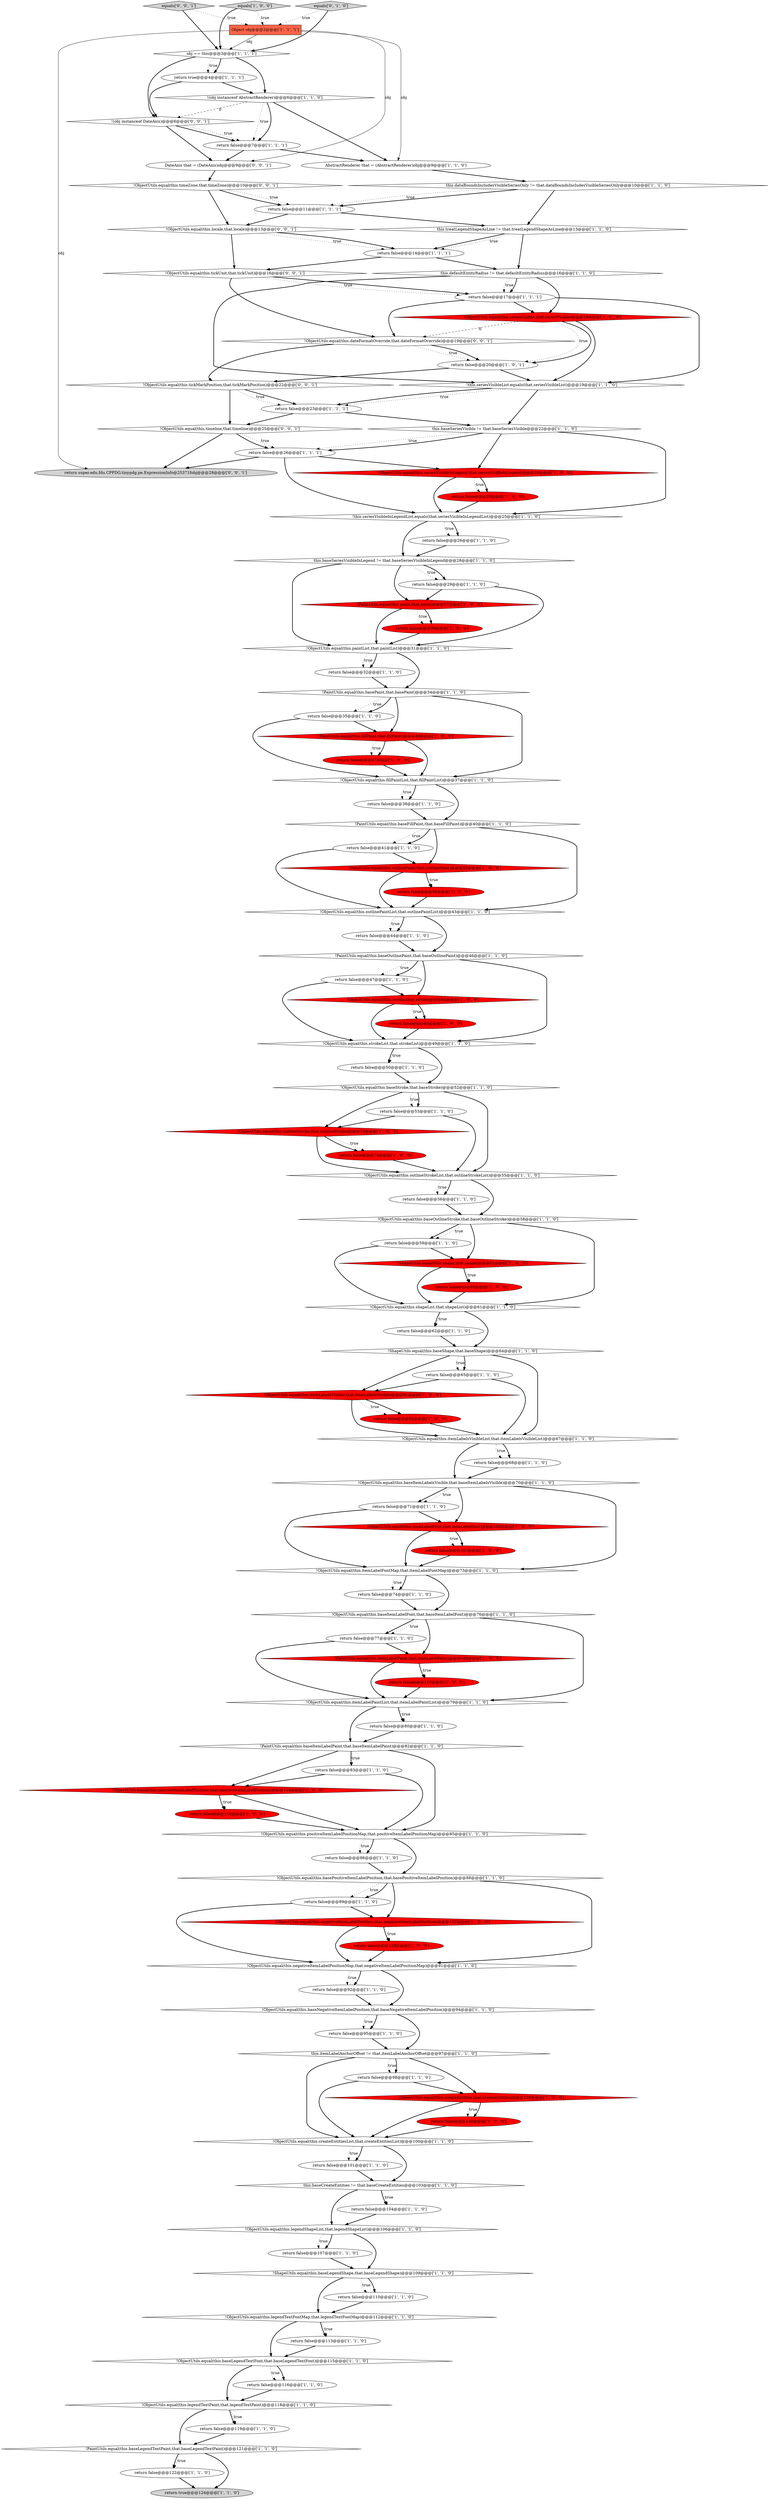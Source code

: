 digraph {
77 [style = filled, label = "return false@@@20@@@['1', '0', '1']", fillcolor = white, shape = ellipse image = "AAA0AAABBB1BBB"];
63 [style = filled, label = "this.baseCreateEntities != that.baseCreateEntities@@@103@@@['1', '1', '0']", fillcolor = white, shape = diamond image = "AAA0AAABBB1BBB"];
61 [style = filled, label = "!ObjectUtils.equal(this.itemLabelsVisibleList,that.itemLabelsVisibleList)@@@67@@@['1', '1', '0']", fillcolor = white, shape = diamond image = "AAA0AAABBB1BBB"];
44 [style = filled, label = "return false@@@77@@@['1', '1', '0']", fillcolor = white, shape = ellipse image = "AAA0AAABBB1BBB"];
75 [style = filled, label = "return false@@@7@@@['1', '1', '1']", fillcolor = white, shape = ellipse image = "AAA0AAABBB1BBB"];
83 [style = filled, label = "return false@@@74@@@['1', '0', '0']", fillcolor = red, shape = ellipse image = "AAA1AAABBB1BBB"];
30 [style = filled, label = "return false@@@38@@@['1', '1', '0']", fillcolor = white, shape = ellipse image = "AAA0AAABBB1BBB"];
24 [style = filled, label = "this.treatLegendShapeAsLine != that.treatLegendShapeAsLine@@@13@@@['1', '1', '0']", fillcolor = white, shape = diamond image = "AAA0AAABBB1BBB"];
17 [style = filled, label = "!ObjectUtils.equal(this.positiveItemLabelPosition,that.positiveItemLabelPosition)@@@118@@@['1', '0', '0']", fillcolor = red, shape = diamond image = "AAA1AAABBB1BBB"];
67 [style = filled, label = "return false@@@101@@@['1', '1', '0']", fillcolor = white, shape = ellipse image = "AAA0AAABBB1BBB"];
5 [style = filled, label = "return false@@@56@@@['1', '0', '0']", fillcolor = red, shape = ellipse image = "AAA1AAABBB1BBB"];
56 [style = filled, label = "!ShapeUtils.equal(this.baseLegendShape,that.baseLegendShape)@@@109@@@['1', '1', '0']", fillcolor = white, shape = diamond image = "AAA0AAABBB1BBB"];
19 [style = filled, label = "return false@@@128@@@['1', '0', '0']", fillcolor = red, shape = ellipse image = "AAA1AAABBB1BBB"];
50 [style = filled, label = "!PaintUtils.equal(this.baseItemLabelPaint,that.baseItemLabelPaint)@@@82@@@['1', '1', '0']", fillcolor = white, shape = diamond image = "AAA0AAABBB1BBB"];
20 [style = filled, label = "return false@@@95@@@['1', '1', '0']", fillcolor = white, shape = ellipse image = "AAA0AAABBB1BBB"];
15 [style = filled, label = "!(obj instanceof AbstractRenderer)@@@6@@@['1', '1', '0']", fillcolor = white, shape = diamond image = "AAA0AAABBB1BBB"];
38 [style = filled, label = "!this.seriesVisibleInLegendList.equals(that.seriesVisibleInLegendList)@@@25@@@['1', '1', '0']", fillcolor = white, shape = diamond image = "AAA0AAABBB1BBB"];
84 [style = filled, label = "return false@@@71@@@['1', '1', '0']", fillcolor = white, shape = ellipse image = "AAA0AAABBB1BBB"];
36 [style = filled, label = "AbstractRenderer that = (AbstractRenderer)obj@@@9@@@['1', '1', '0']", fillcolor = white, shape = ellipse image = "AAA0AAABBB1BBB"];
81 [style = filled, label = "return false@@@59@@@['1', '1', '0']", fillcolor = white, shape = ellipse image = "AAA0AAABBB1BBB"];
97 [style = filled, label = "return false@@@89@@@['1', '1', '0']", fillcolor = white, shape = ellipse image = "AAA0AAABBB1BBB"];
111 [style = filled, label = "return false@@@32@@@['1', '1', '0']", fillcolor = white, shape = ellipse image = "AAA0AAABBB1BBB"];
66 [style = filled, label = "!ObjectUtils.equal(this.outlineStroke,that.outlineStroke)@@@73@@@['1', '0', '0']", fillcolor = red, shape = diamond image = "AAA1AAABBB1BBB"];
121 [style = filled, label = "equals['0', '0', '1']", fillcolor = lightgray, shape = diamond image = "AAA0AAABBB3BBB"];
31 [style = filled, label = "return false@@@92@@@['1', '0', '0']", fillcolor = red, shape = ellipse image = "AAA1AAABBB1BBB"];
103 [style = filled, label = "this.defaultEntityRadius != that.defaultEntityRadius@@@16@@@['1', '1', '0']", fillcolor = white, shape = diamond image = "AAA0AAABBB1BBB"];
60 [style = filled, label = "!ShapeUtils.equal(this.baseShape,that.baseShape)@@@64@@@['1', '1', '0']", fillcolor = white, shape = diamond image = "AAA0AAABBB1BBB"];
29 [style = filled, label = "return false@@@110@@@['1', '0', '0']", fillcolor = red, shape = ellipse image = "AAA1AAABBB1BBB"];
6 [style = filled, label = "this.itemLabelAnchorOffset != that.itemLabelAnchorOffset@@@97@@@['1', '1', '0']", fillcolor = white, shape = diamond image = "AAA0AAABBB1BBB"];
49 [style = filled, label = "return false@@@110@@@['1', '1', '0']", fillcolor = white, shape = ellipse image = "AAA0AAABBB1BBB"];
98 [style = filled, label = "return true@@@124@@@['1', '1', '0']", fillcolor = lightgray, shape = ellipse image = "AAA0AAABBB1BBB"];
37 [style = filled, label = "return false@@@26@@@['1', '1', '1']", fillcolor = white, shape = ellipse image = "AAA0AAABBB1BBB"];
89 [style = filled, label = "!ObjectUtils.equal(this.baseStroke,that.baseStroke)@@@52@@@['1', '1', '0']", fillcolor = white, shape = diamond image = "AAA0AAABBB1BBB"];
105 [style = filled, label = "!ObjectUtils.equal(this.legendTextFontMap,that.legendTextFontMap)@@@112@@@['1', '1', '0']", fillcolor = white, shape = diamond image = "AAA0AAABBB1BBB"];
51 [style = filled, label = "!PaintUtils.equal(this.itemLabelPaint,that.itemLabelPaint)@@@109@@@['1', '0', '0']", fillcolor = red, shape = diamond image = "AAA1AAABBB1BBB"];
2 [style = filled, label = "Object obj@@@2@@@['1', '1', '1']", fillcolor = tomato, shape = box image = "AAA0AAABBB1BBB"];
16 [style = filled, label = "return false@@@44@@@['1', '1', '0']", fillcolor = white, shape = ellipse image = "AAA0AAABBB1BBB"];
25 [style = filled, label = "!PaintUtils.equal(this.outlinePaint,that.outlinePaint)@@@55@@@['1', '0', '0']", fillcolor = red, shape = diamond image = "AAA1AAABBB1BBB"];
43 [style = filled, label = "this.baseSeriesVisibleInLegend != that.baseSeriesVisibleInLegend@@@28@@@['1', '1', '0']", fillcolor = white, shape = diamond image = "AAA0AAABBB1BBB"];
108 [style = filled, label = "!ObjectUtils.equal(this.createEntitiesList,that.createEntitiesList)@@@100@@@['1', '1', '0']", fillcolor = white, shape = diamond image = "AAA0AAABBB1BBB"];
104 [style = filled, label = "return false@@@35@@@['1', '1', '0']", fillcolor = white, shape = ellipse image = "AAA0AAABBB1BBB"];
41 [style = filled, label = "return false@@@104@@@['1', '1', '0']", fillcolor = white, shape = ellipse image = "AAA0AAABBB1BBB"];
85 [style = filled, label = "return false@@@38@@@['1', '0', '0']", fillcolor = red, shape = ellipse image = "AAA1AAABBB1BBB"];
3 [style = filled, label = "return false@@@83@@@['1', '0', '0']", fillcolor = red, shape = ellipse image = "AAA1AAABBB1BBB"];
79 [style = filled, label = "this.dataBoundsIncludesVisibleSeriesOnly != that.dataBoundsIncludesVisibleSeriesOnly@@@10@@@['1', '1', '0']", fillcolor = white, shape = diamond image = "AAA0AAABBB1BBB"];
115 [style = filled, label = "!ObjectUtils.equal(this.tickMarkPosition,that.tickMarkPosition)@@@22@@@['0', '0', '1']", fillcolor = white, shape = diamond image = "AAA0AAABBB3BBB"];
53 [style = filled, label = "return false@@@92@@@['1', '1', '0']", fillcolor = white, shape = ellipse image = "AAA0AAABBB1BBB"];
119 [style = filled, label = "!ObjectUtils.equal(this.dateFormatOverride,that.dateFormatOverride)@@@19@@@['0', '0', '1']", fillcolor = white, shape = diamond image = "AAA0AAABBB3BBB"];
7 [style = filled, label = "return false@@@107@@@['1', '1', '0']", fillcolor = white, shape = ellipse image = "AAA0AAABBB1BBB"];
112 [style = filled, label = "equals['0', '1', '0']", fillcolor = lightgray, shape = diamond image = "AAA0AAABBB2BBB"];
8 [style = filled, label = "obj == this@@@3@@@['1', '1', '1']", fillcolor = white, shape = diamond image = "AAA0AAABBB1BBB"];
78 [style = filled, label = "!ObjectUtils.equal(this.baseLegendTextFont,that.baseLegendTextFont)@@@115@@@['1', '1', '0']", fillcolor = white, shape = diamond image = "AAA0AAABBB1BBB"];
23 [style = filled, label = "!PaintUtils.equal(this.fillPaint,that.fillPaint)@@@46@@@['1', '0', '0']", fillcolor = red, shape = diamond image = "AAA1AAABBB1BBB"];
99 [style = filled, label = "!ObjectUtils.equal(this.paintList,that.paintList)@@@31@@@['1', '1', '0']", fillcolor = white, shape = diamond image = "AAA0AAABBB1BBB"];
21 [style = filled, label = "!ObjectUtils.equal(this.stroke,that.stroke)@@@64@@@['1', '0', '0']", fillcolor = red, shape = diamond image = "AAA1AAABBB1BBB"];
39 [style = filled, label = "!ObjectUtils.equal(this.itemLabelPaintList,that.itemLabelPaintList)@@@79@@@['1', '1', '0']", fillcolor = white, shape = diamond image = "AAA0AAABBB1BBB"];
0 [style = filled, label = "return false@@@14@@@['1', '1', '1']", fillcolor = white, shape = ellipse image = "AAA0AAABBB1BBB"];
86 [style = filled, label = "return false@@@47@@@['1', '1', '0']", fillcolor = white, shape = ellipse image = "AAA0AAABBB1BBB"];
64 [style = filled, label = "!PaintUtils.equal(this.paint,that.paint)@@@37@@@['1', '0', '0']", fillcolor = red, shape = diamond image = "AAA1AAABBB1BBB"];
45 [style = filled, label = "return false@@@98@@@['1', '1', '0']", fillcolor = white, shape = ellipse image = "AAA0AAABBB1BBB"];
101 [style = filled, label = "!ObjectUtils.equal(this.createEntities,that.createEntities)@@@139@@@['1', '0', '0']", fillcolor = red, shape = diamond image = "AAA1AAABBB1BBB"];
62 [style = filled, label = "return false@@@62@@@['1', '1', '0']", fillcolor = white, shape = ellipse image = "AAA0AAABBB1BBB"];
46 [style = filled, label = "this.baseSeriesVisible != that.baseSeriesVisible@@@22@@@['1', '1', '0']", fillcolor = white, shape = diamond image = "AAA0AAABBB1BBB"];
122 [style = filled, label = "!(obj instanceof DateAxis)@@@6@@@['0', '0', '1']", fillcolor = white, shape = diamond image = "AAA0AAABBB3BBB"];
65 [style = filled, label = "return false@@@56@@@['1', '1', '0']", fillcolor = white, shape = ellipse image = "AAA0AAABBB1BBB"];
72 [style = filled, label = "return false@@@29@@@['1', '0', '0']", fillcolor = red, shape = ellipse image = "AAA1AAABBB1BBB"];
13 [style = filled, label = "!ObjectUtils.equal(this.itemLabelsVisible,that.itemLabelsVisible)@@@91@@@['1', '0', '0']", fillcolor = red, shape = diamond image = "AAA1AAABBB1BBB"];
32 [style = filled, label = "!ObjectUtils.equal(this.negativeItemLabelPositionMap,that.negativeItemLabelPositionMap)@@@91@@@['1', '1', '0']", fillcolor = white, shape = diamond image = "AAA0AAABBB1BBB"];
40 [style = filled, label = "return false@@@74@@@['1', '1', '0']", fillcolor = white, shape = ellipse image = "AAA0AAABBB1BBB"];
120 [style = filled, label = "return super.edu.fdu.CPPDG.tinypdg.pe.ExpressionInfo@25371fobj@@@28@@@['0', '0', '1']", fillcolor = lightgray, shape = ellipse image = "AAA0AAABBB3BBB"];
117 [style = filled, label = "!ObjectUtils.equal(this.tickUnit,that.tickUnit)@@@16@@@['0', '0', '1']", fillcolor = white, shape = diamond image = "AAA0AAABBB3BBB"];
22 [style = filled, label = "!this.seriesVisibleList.equals(that.seriesVisibleList)@@@19@@@['1', '1', '0']", fillcolor = white, shape = diamond image = "AAA0AAABBB1BBB"];
57 [style = filled, label = "return false@@@113@@@['1', '1', '0']", fillcolor = white, shape = ellipse image = "AAA0AAABBB1BBB"];
109 [style = filled, label = "return false@@@65@@@['1', '0', '0']", fillcolor = red, shape = ellipse image = "AAA1AAABBB1BBB"];
10 [style = filled, label = "!ObjectUtils.equal(this.legendTextPaint,that.legendTextPaint)@@@118@@@['1', '1', '0']", fillcolor = white, shape = diamond image = "AAA0AAABBB1BBB"];
55 [style = filled, label = "!PaintUtils.equal(this.basePaint,that.basePaint)@@@34@@@['1', '1', '0']", fillcolor = white, shape = diamond image = "AAA0AAABBB1BBB"];
87 [style = filled, label = "return false@@@29@@@['1', '1', '0']", fillcolor = white, shape = ellipse image = "AAA0AAABBB1BBB"];
113 [style = filled, label = "!ObjectUtils.equal(this.timeZone,that.timeZone)@@@10@@@['0', '0', '1']", fillcolor = white, shape = diamond image = "AAA0AAABBB3BBB"];
47 [style = filled, label = "!ObjectUtils.equal(this.baseItemLabelFont,that.baseItemLabelFont)@@@76@@@['1', '1', '0']", fillcolor = white, shape = diamond image = "AAA0AAABBB1BBB"];
88 [style = filled, label = "return false@@@86@@@['1', '1', '0']", fillcolor = white, shape = ellipse image = "AAA0AAABBB1BBB"];
69 [style = filled, label = "return false@@@50@@@['1', '1', '0']", fillcolor = white, shape = ellipse image = "AAA0AAABBB1BBB"];
1 [style = filled, label = "return false@@@116@@@['1', '1', '0']", fillcolor = white, shape = ellipse image = "AAA0AAABBB1BBB"];
18 [style = filled, label = "return false@@@65@@@['1', '1', '0']", fillcolor = white, shape = ellipse image = "AAA0AAABBB1BBB"];
48 [style = filled, label = "!ObjectUtils.equal(this.outlinePaintList,that.outlinePaintList)@@@43@@@['1', '1', '0']", fillcolor = white, shape = diamond image = "AAA0AAABBB1BBB"];
68 [style = filled, label = "return false@@@101@@@['1', '0', '0']", fillcolor = red, shape = ellipse image = "AAA1AAABBB1BBB"];
14 [style = filled, label = "!ObjectUtils.equal(this.fillPaintList,that.fillPaintList)@@@37@@@['1', '1', '0']", fillcolor = white, shape = diamond image = "AAA0AAABBB1BBB"];
35 [style = filled, label = "return false@@@41@@@['1', '1', '0']", fillcolor = white, shape = ellipse image = "AAA0AAABBB1BBB"];
9 [style = filled, label = "!ObjectUtils.equal(this.negativeItemLabelPosition,that.negativeItemLabelPosition)@@@127@@@['1', '0', '0']", fillcolor = red, shape = diamond image = "AAA1AAABBB1BBB"];
70 [style = filled, label = "!ObjectUtils.equal(this.baseOutlineStroke,that.baseOutlineStroke)@@@58@@@['1', '1', '0']", fillcolor = white, shape = diamond image = "AAA0AAABBB1BBB"];
107 [style = filled, label = "!ObjectUtils.equal(this.legendShapeList,that.legendShapeList)@@@106@@@['1', '1', '0']", fillcolor = white, shape = diamond image = "AAA0AAABBB1BBB"];
114 [style = filled, label = "DateAxis that = (DateAxis)obj@@@9@@@['0', '0', '1']", fillcolor = white, shape = ellipse image = "AAA0AAABBB3BBB"];
96 [style = filled, label = "!ObjectUtils.equal(this.itemLabelFont,that.itemLabelFont)@@@100@@@['1', '0', '0']", fillcolor = red, shape = diamond image = "AAA1AAABBB1BBB"];
34 [style = filled, label = "!ObjectUtils.equal(this.itemLabelFontMap,that.itemLabelFontMap)@@@73@@@['1', '1', '0']", fillcolor = white, shape = diamond image = "AAA0AAABBB1BBB"];
28 [style = filled, label = "!PaintUtils.equal(this.baseOutlinePaint,that.baseOutlinePaint)@@@46@@@['1', '1', '0']", fillcolor = white, shape = diamond image = "AAA0AAABBB1BBB"];
76 [style = filled, label = "return false@@@80@@@['1', '1', '0']", fillcolor = white, shape = ellipse image = "AAA0AAABBB1BBB"];
58 [style = filled, label = "return false@@@119@@@['1', '1', '0']", fillcolor = white, shape = ellipse image = "AAA0AAABBB1BBB"];
118 [style = filled, label = "!ObjectUtils.equal(this.locale,that.locale)@@@13@@@['0', '0', '1']", fillcolor = white, shape = diamond image = "AAA0AAABBB3BBB"];
52 [style = filled, label = "return false@@@119@@@['1', '0', '0']", fillcolor = red, shape = ellipse image = "AAA1AAABBB1BBB"];
33 [style = filled, label = "return false@@@17@@@['1', '1', '1']", fillcolor = white, shape = ellipse image = "AAA0AAABBB1BBB"];
100 [style = filled, label = "return false@@@26@@@['1', '1', '0']", fillcolor = white, shape = ellipse image = "AAA0AAABBB1BBB"];
90 [style = filled, label = "!ShapeUtils.equal(this.shape,that.shape)@@@82@@@['1', '0', '0']", fillcolor = red, shape = diamond image = "AAA1AAABBB1BBB"];
54 [style = filled, label = "!ObjectUtils.equal(this.shapeList,that.shapeList)@@@61@@@['1', '1', '0']", fillcolor = white, shape = diamond image = "AAA0AAABBB1BBB"];
102 [style = filled, label = "equals['1', '0', '0']", fillcolor = lightgray, shape = diamond image = "AAA0AAABBB1BBB"];
27 [style = filled, label = "return false@@@11@@@['1', '1', '1']", fillcolor = white, shape = ellipse image = "AAA0AAABBB1BBB"];
95 [style = filled, label = "!ObjectUtils.equal(this.positiveItemLabelPositionMap,that.positiveItemLabelPositionMap)@@@85@@@['1', '1', '0']", fillcolor = white, shape = diamond image = "AAA0AAABBB1BBB"];
91 [style = filled, label = "return false@@@83@@@['1', '1', '0']", fillcolor = white, shape = ellipse image = "AAA0AAABBB1BBB"];
73 [style = filled, label = "return false@@@23@@@['1', '1', '1']", fillcolor = white, shape = ellipse image = "AAA0AAABBB1BBB"];
82 [style = filled, label = "return false@@@122@@@['1', '1', '0']", fillcolor = white, shape = ellipse image = "AAA0AAABBB1BBB"];
80 [style = filled, label = "!ObjectUtils.equal(this.strokeList,that.strokeList)@@@49@@@['1', '1', '0']", fillcolor = white, shape = diamond image = "AAA0AAABBB1BBB"];
93 [style = filled, label = "return false@@@68@@@['1', '1', '0']", fillcolor = white, shape = ellipse image = "AAA0AAABBB1BBB"];
74 [style = filled, label = "!ObjectUtils.equal(this.baseItemLabelsVisible,that.baseItemLabelsVisible)@@@70@@@['1', '1', '0']", fillcolor = white, shape = diamond image = "AAA0AAABBB1BBB"];
12 [style = filled, label = "!PaintUtils.equal(this.baseFillPaint,that.baseFillPaint)@@@40@@@['1', '1', '0']", fillcolor = white, shape = diamond image = "AAA0AAABBB1BBB"];
26 [style = filled, label = "!PaintUtils.equal(this.baseLegendTextPaint,that.baseLegendTextPaint)@@@121@@@['1', '1', '0']", fillcolor = white, shape = diamond image = "AAA0AAABBB1BBB"];
42 [style = filled, label = "return true@@@4@@@['1', '1', '1']", fillcolor = white, shape = ellipse image = "AAA0AAABBB1BBB"];
11 [style = filled, label = "!ObjectUtils.equal(this.seriesVisibleInLegend,that.seriesVisibleInLegend)@@@28@@@['1', '0', '0']", fillcolor = red, shape = diamond image = "AAA1AAABBB1BBB"];
94 [style = filled, label = "!ObjectUtils.equal(this.baseNegativeItemLabelPosition,that.baseNegativeItemLabelPosition)@@@94@@@['1', '1', '0']", fillcolor = white, shape = diamond image = "AAA0AAABBB1BBB"];
59 [style = filled, label = "return false@@@53@@@['1', '1', '0']", fillcolor = white, shape = ellipse image = "AAA0AAABBB1BBB"];
110 [style = filled, label = "!ObjectUtils.equal(this.seriesVisible,that.seriesVisible)@@@19@@@['1', '0', '0']", fillcolor = red, shape = diamond image = "AAA1AAABBB1BBB"];
92 [style = filled, label = "return false@@@47@@@['1', '0', '0']", fillcolor = red, shape = ellipse image = "AAA1AAABBB1BBB"];
4 [style = filled, label = "return false@@@140@@@['1', '0', '0']", fillcolor = red, shape = ellipse image = "AAA1AAABBB1BBB"];
106 [style = filled, label = "!ObjectUtils.equal(this.outlineStrokeList,that.outlineStrokeList)@@@55@@@['1', '1', '0']", fillcolor = white, shape = diamond image = "AAA0AAABBB1BBB"];
116 [style = filled, label = "!ObjectUtils.equal(this.timeline,that.timeline)@@@25@@@['0', '0', '1']", fillcolor = white, shape = diamond image = "AAA0AAABBB3BBB"];
71 [style = filled, label = "!ObjectUtils.equal(this.basePositiveItemLabelPosition,that.basePositiveItemLabelPosition)@@@88@@@['1', '1', '0']", fillcolor = white, shape = diamond image = "AAA0AAABBB1BBB"];
32->53 [style = bold, label=""];
23->92 [style = bold, label=""];
35->48 [style = bold, label=""];
55->104 [style = dotted, label="true"];
46->37 [style = dotted, label="true"];
90->3 [style = dotted, label="true"];
21->80 [style = bold, label=""];
115->73 [style = bold, label=""];
80->69 [style = dotted, label="true"];
33->119 [style = bold, label=""];
37->11 [style = bold, label=""];
17->52 [style = dotted, label="true"];
119->77 [style = dotted, label="true"];
79->27 [style = bold, label=""];
0->117 [style = bold, label=""];
71->9 [style = bold, label=""];
99->55 [style = bold, label=""];
69->89 [style = bold, label=""];
31->61 [style = bold, label=""];
63->107 [style = bold, label=""];
55->14 [style = bold, label=""];
96->34 [style = bold, label=""];
97->9 [style = bold, label=""];
25->48 [style = bold, label=""];
63->41 [style = dotted, label="true"];
36->79 [style = bold, label=""];
12->35 [style = dotted, label="true"];
11->72 [style = dotted, label="true"];
59->66 [style = bold, label=""];
60->18 [style = dotted, label="true"];
108->63 [style = bold, label=""];
78->1 [style = bold, label=""];
44->51 [style = bold, label=""];
39->76 [style = dotted, label="true"];
28->21 [style = bold, label=""];
107->7 [style = bold, label=""];
89->106 [style = bold, label=""];
118->0 [style = dotted, label="true"];
55->23 [style = bold, label=""];
18->61 [style = bold, label=""];
6->108 [style = bold, label=""];
122->75 [style = bold, label=""];
57->78 [style = bold, label=""];
107->7 [style = dotted, label="true"];
74->96 [style = bold, label=""];
37->38 [style = bold, label=""];
2->36 [style = solid, label="obj"];
113->27 [style = dotted, label="true"];
38->100 [style = bold, label=""];
50->91 [style = bold, label=""];
40->47 [style = bold, label=""];
47->51 [style = bold, label=""];
51->39 [style = bold, label=""];
63->41 [style = bold, label=""];
117->119 [style = bold, label=""];
116->37 [style = dotted, label="true"];
23->92 [style = dotted, label="true"];
91->95 [style = bold, label=""];
59->106 [style = bold, label=""];
101->4 [style = dotted, label="true"];
13->31 [style = bold, label=""];
50->91 [style = dotted, label="true"];
108->67 [style = bold, label=""];
54->62 [style = dotted, label="true"];
81->90 [style = bold, label=""];
66->83 [style = dotted, label="true"];
112->2 [style = dotted, label="true"];
73->116 [style = bold, label=""];
119->115 [style = bold, label=""];
42->15 [style = bold, label=""];
73->46 [style = bold, label=""];
39->50 [style = bold, label=""];
22->73 [style = dotted, label="true"];
61->74 [style = bold, label=""];
26->82 [style = dotted, label="true"];
106->65 [style = bold, label=""];
102->8 [style = bold, label=""];
46->38 [style = bold, label=""];
96->68 [style = bold, label=""];
28->80 [style = bold, label=""];
22->46 [style = bold, label=""];
95->88 [style = bold, label=""];
14->30 [style = bold, label=""];
109->80 [style = bold, label=""];
29->39 [style = bold, label=""];
28->86 [style = dotted, label="true"];
54->60 [style = bold, label=""];
24->0 [style = bold, label=""];
33->110 [style = bold, label=""];
72->38 [style = bold, label=""];
22->73 [style = bold, label=""];
62->60 [style = bold, label=""];
87->64 [style = bold, label=""];
68->34 [style = bold, label=""];
34->47 [style = bold, label=""];
9->32 [style = bold, label=""];
24->103 [style = bold, label=""];
54->62 [style = bold, label=""];
104->14 [style = bold, label=""];
104->23 [style = bold, label=""];
89->66 [style = bold, label=""];
10->26 [style = bold, label=""];
12->48 [style = bold, label=""];
12->35 [style = bold, label=""];
47->39 [style = bold, label=""];
117->33 [style = bold, label=""];
64->85 [style = bold, label=""];
42->122 [style = bold, label=""];
60->13 [style = bold, label=""];
61->93 [style = bold, label=""];
46->37 [style = bold, label=""];
110->77 [style = dotted, label="true"];
87->99 [style = bold, label=""];
86->21 [style = bold, label=""];
6->101 [style = bold, label=""];
118->0 [style = bold, label=""];
84->34 [style = bold, label=""];
23->14 [style = bold, label=""];
78->10 [style = bold, label=""];
3->54 [style = bold, label=""];
25->5 [style = dotted, label="true"];
71->97 [style = dotted, label="true"];
66->83 [style = bold, label=""];
70->54 [style = bold, label=""];
70->81 [style = bold, label=""];
103->33 [style = dotted, label="true"];
53->94 [style = bold, label=""];
15->75 [style = dotted, label="true"];
51->29 [style = dotted, label="true"];
48->16 [style = bold, label=""];
24->0 [style = dotted, label="true"];
13->61 [style = bold, label=""];
41->107 [style = bold, label=""];
71->32 [style = bold, label=""];
105->57 [style = dotted, label="true"];
47->44 [style = bold, label=""];
2->8 [style = solid, label="obj"];
26->82 [style = bold, label=""];
111->55 [style = bold, label=""];
119->77 [style = bold, label=""];
15->75 [style = bold, label=""];
116->37 [style = bold, label=""];
48->28 [style = bold, label=""];
76->50 [style = bold, label=""];
89->59 [style = dotted, label="true"];
15->122 [style = dashed, label="0"];
66->106 [style = bold, label=""];
113->118 [style = bold, label=""];
15->36 [style = bold, label=""];
61->93 [style = dotted, label="true"];
17->52 [style = bold, label=""];
8->15 [style = bold, label=""];
34->40 [style = bold, label=""];
48->16 [style = dotted, label="true"];
114->113 [style = bold, label=""];
7->56 [style = bold, label=""];
106->70 [style = bold, label=""];
50->17 [style = bold, label=""];
74->84 [style = bold, label=""];
95->71 [style = bold, label=""];
90->3 [style = bold, label=""];
8->42 [style = dotted, label="true"];
97->32 [style = bold, label=""];
75->114 [style = bold, label=""];
78->1 [style = dotted, label="true"];
90->54 [style = bold, label=""];
32->53 [style = dotted, label="true"];
83->106 [style = bold, label=""];
122->114 [style = bold, label=""];
79->24 [style = bold, label=""];
102->2 [style = dotted, label="true"];
52->95 [style = bold, label=""];
77->22 [style = bold, label=""];
64->85 [style = dotted, label="true"];
80->89 [style = bold, label=""];
74->34 [style = bold, label=""];
55->104 [style = bold, label=""];
106->65 [style = dotted, label="true"];
35->25 [style = bold, label=""];
51->29 [style = bold, label=""];
14->30 [style = dotted, label="true"];
110->77 [style = bold, label=""];
60->18 [style = bold, label=""];
9->19 [style = dotted, label="true"];
30->12 [style = bold, label=""];
93->74 [style = bold, label=""];
19->32 [style = bold, label=""];
60->61 [style = bold, label=""];
67->63 [style = bold, label=""];
122->75 [style = dotted, label="true"];
96->68 [style = dotted, label="true"];
45->108 [style = bold, label=""];
8->122 [style = bold, label=""];
56->105 [style = bold, label=""];
9->19 [style = bold, label=""];
110->22 [style = bold, label=""];
25->5 [style = bold, label=""];
113->27 [style = bold, label=""];
27->24 [style = bold, label=""];
105->57 [style = bold, label=""];
103->22 [style = bold, label=""];
58->26 [style = bold, label=""];
79->27 [style = dotted, label="true"];
95->88 [style = dotted, label="true"];
92->14 [style = bold, label=""];
89->59 [style = bold, label=""];
33->22 [style = bold, label=""];
70->81 [style = dotted, label="true"];
34->40 [style = dotted, label="true"];
43->87 [style = dotted, label="true"];
2->114 [style = solid, label="obj"];
2->120 [style = solid, label="obj"];
38->43 [style = bold, label=""];
94->20 [style = bold, label=""];
37->120 [style = bold, label=""];
94->20 [style = dotted, label="true"];
43->64 [style = bold, label=""];
11->38 [style = bold, label=""];
56->49 [style = bold, label=""];
11->72 [style = bold, label=""];
49->105 [style = bold, label=""];
65->70 [style = bold, label=""];
81->54 [style = bold, label=""];
71->97 [style = bold, label=""];
32->94 [style = bold, label=""];
100->43 [style = bold, label=""];
115->116 [style = bold, label=""];
108->67 [style = dotted, label="true"];
101->4 [style = bold, label=""];
112->8 [style = bold, label=""];
118->117 [style = bold, label=""];
116->120 [style = bold, label=""];
45->101 [style = bold, label=""];
4->108 [style = bold, label=""];
28->86 [style = bold, label=""];
47->44 [style = dotted, label="true"];
64->99 [style = bold, label=""];
43->87 [style = bold, label=""];
85->99 [style = bold, label=""];
20->6 [style = bold, label=""];
74->84 [style = dotted, label="true"];
105->78 [style = bold, label=""];
91->17 [style = bold, label=""];
44->39 [style = bold, label=""];
46->11 [style = bold, label=""];
26->98 [style = bold, label=""];
115->73 [style = dotted, label="true"];
17->95 [style = bold, label=""];
13->31 [style = dotted, label="true"];
88->71 [style = bold, label=""];
84->96 [style = bold, label=""];
8->42 [style = bold, label=""];
27->118 [style = bold, label=""];
16->28 [style = bold, label=""];
121->2 [style = dotted, label="true"];
10->58 [style = dotted, label="true"];
107->56 [style = bold, label=""];
99->111 [style = bold, label=""];
117->33 [style = dotted, label="true"];
12->25 [style = bold, label=""];
14->12 [style = bold, label=""];
103->33 [style = bold, label=""];
99->111 [style = dotted, label="true"];
82->98 [style = bold, label=""];
50->95 [style = bold, label=""];
18->13 [style = bold, label=""];
5->48 [style = bold, label=""];
94->6 [style = bold, label=""];
86->80 [style = bold, label=""];
6->45 [style = dotted, label="true"];
80->69 [style = bold, label=""];
38->100 [style = dotted, label="true"];
75->36 [style = bold, label=""];
56->49 [style = dotted, label="true"];
77->115 [style = bold, label=""];
101->108 [style = bold, label=""];
121->8 [style = bold, label=""];
39->76 [style = bold, label=""];
6->45 [style = bold, label=""];
1->10 [style = bold, label=""];
43->99 [style = bold, label=""];
10->58 [style = bold, label=""];
21->109 [style = dotted, label="true"];
70->90 [style = bold, label=""];
0->103 [style = bold, label=""];
103->110 [style = bold, label=""];
21->109 [style = bold, label=""];
110->119 [style = dashed, label="0"];
}
